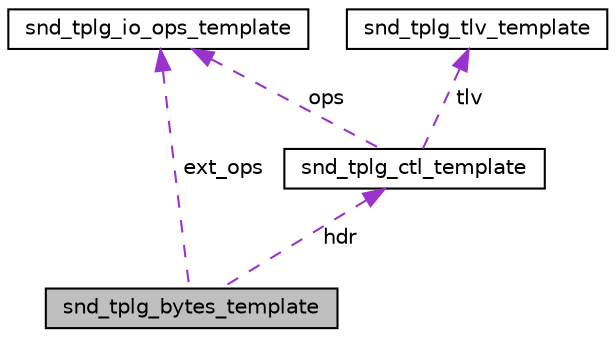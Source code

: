 digraph "snd_tplg_bytes_template"
{
  edge [fontname="Helvetica",fontsize="10",labelfontname="Helvetica",labelfontsize="10"];
  node [fontname="Helvetica",fontsize="10",shape=record];
  Node1 [label="snd_tplg_bytes_template",height=0.2,width=0.4,color="black", fillcolor="grey75", style="filled", fontcolor="black"];
  Node2 -> Node1 [dir="back",color="darkorchid3",fontsize="10",style="dashed",label=" ext_ops" ,fontname="Helvetica"];
  Node2 [label="snd_tplg_io_ops_template",height=0.2,width=0.4,color="black", fillcolor="white", style="filled",URL="$structsnd__tplg__io__ops__template.html",tooltip="Template type for object operations mapping. "];
  Node3 -> Node1 [dir="back",color="darkorchid3",fontsize="10",style="dashed",label=" hdr" ,fontname="Helvetica"];
  Node3 [label="snd_tplg_ctl_template",height=0.2,width=0.4,color="black", fillcolor="white", style="filled",URL="$structsnd__tplg__ctl__template.html",tooltip="Template type for control objects. "];
  Node2 -> Node3 [dir="back",color="darkorchid3",fontsize="10",style="dashed",label=" ops" ,fontname="Helvetica"];
  Node4 -> Node3 [dir="back",color="darkorchid3",fontsize="10",style="dashed",label=" tlv" ,fontname="Helvetica"];
  Node4 [label="snd_tplg_tlv_template",height=0.2,width=0.4,color="black", fillcolor="white", style="filled",URL="$structsnd__tplg__tlv__template.html",tooltip="Template type for all TLV objects. "];
}
